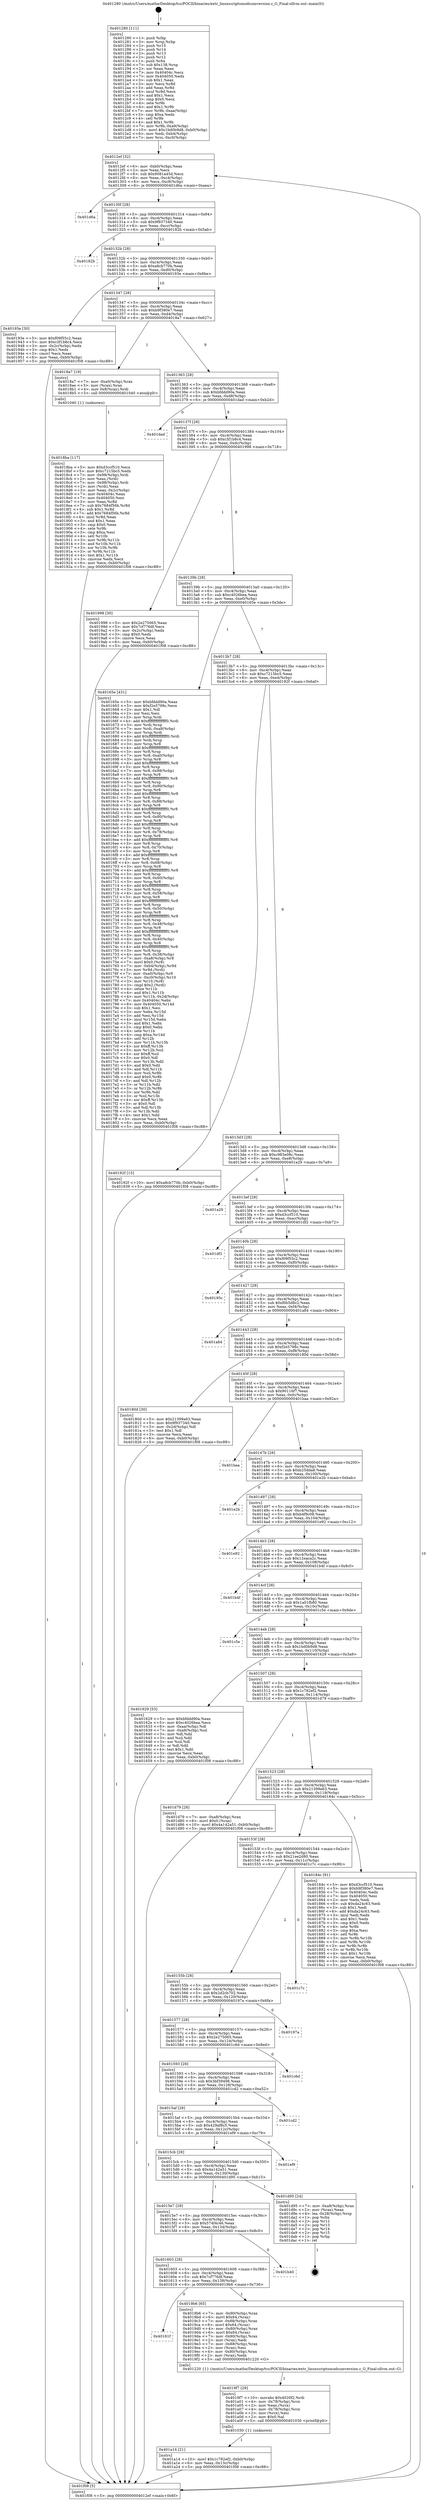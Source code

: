 digraph "0x401280" {
  label = "0x401280 (/mnt/c/Users/mathe/Desktop/tcc/POCII/binaries/extr_linuxscriptsmodsumversion.c_G_Final-ollvm.out::main(0))"
  labelloc = "t"
  node[shape=record]

  Entry [label="",width=0.3,height=0.3,shape=circle,fillcolor=black,style=filled]
  "0x4012ef" [label="{
     0x4012ef [32]\l
     | [instrs]\l
     &nbsp;&nbsp;0x4012ef \<+6\>: mov -0xb0(%rbp),%eax\l
     &nbsp;&nbsp;0x4012f5 \<+2\>: mov %eax,%ecx\l
     &nbsp;&nbsp;0x4012f7 \<+6\>: sub $0x9081a45d,%ecx\l
     &nbsp;&nbsp;0x4012fd \<+6\>: mov %eax,-0xc4(%rbp)\l
     &nbsp;&nbsp;0x401303 \<+6\>: mov %ecx,-0xc8(%rbp)\l
     &nbsp;&nbsp;0x401309 \<+6\>: je 0000000000401d6a \<main+0xaea\>\l
  }"]
  "0x401d6a" [label="{
     0x401d6a\l
  }", style=dashed]
  "0x40130f" [label="{
     0x40130f [28]\l
     | [instrs]\l
     &nbsp;&nbsp;0x40130f \<+5\>: jmp 0000000000401314 \<main+0x94\>\l
     &nbsp;&nbsp;0x401314 \<+6\>: mov -0xc4(%rbp),%eax\l
     &nbsp;&nbsp;0x40131a \<+5\>: sub $0x9f937340,%eax\l
     &nbsp;&nbsp;0x40131f \<+6\>: mov %eax,-0xcc(%rbp)\l
     &nbsp;&nbsp;0x401325 \<+6\>: je 000000000040182b \<main+0x5ab\>\l
  }"]
  Exit [label="",width=0.3,height=0.3,shape=circle,fillcolor=black,style=filled,peripheries=2]
  "0x40182b" [label="{
     0x40182b\l
  }", style=dashed]
  "0x40132b" [label="{
     0x40132b [28]\l
     | [instrs]\l
     &nbsp;&nbsp;0x40132b \<+5\>: jmp 0000000000401330 \<main+0xb0\>\l
     &nbsp;&nbsp;0x401330 \<+6\>: mov -0xc4(%rbp),%eax\l
     &nbsp;&nbsp;0x401336 \<+5\>: sub $0xa8cb770b,%eax\l
     &nbsp;&nbsp;0x40133b \<+6\>: mov %eax,-0xd0(%rbp)\l
     &nbsp;&nbsp;0x401341 \<+6\>: je 000000000040193e \<main+0x6be\>\l
  }"]
  "0x401a14" [label="{
     0x401a14 [21]\l
     | [instrs]\l
     &nbsp;&nbsp;0x401a14 \<+10\>: movl $0x1c782ef2,-0xb0(%rbp)\l
     &nbsp;&nbsp;0x401a1e \<+6\>: mov %eax,-0x13c(%rbp)\l
     &nbsp;&nbsp;0x401a24 \<+5\>: jmp 0000000000401f08 \<main+0xc88\>\l
  }"]
  "0x40193e" [label="{
     0x40193e [30]\l
     | [instrs]\l
     &nbsp;&nbsp;0x40193e \<+5\>: mov $0xf09f55c2,%eax\l
     &nbsp;&nbsp;0x401943 \<+5\>: mov $0xc3f1b8c4,%ecx\l
     &nbsp;&nbsp;0x401948 \<+3\>: mov -0x2c(%rbp),%edx\l
     &nbsp;&nbsp;0x40194b \<+3\>: cmp $0x1,%edx\l
     &nbsp;&nbsp;0x40194e \<+3\>: cmovl %ecx,%eax\l
     &nbsp;&nbsp;0x401951 \<+6\>: mov %eax,-0xb0(%rbp)\l
     &nbsp;&nbsp;0x401957 \<+5\>: jmp 0000000000401f08 \<main+0xc88\>\l
  }"]
  "0x401347" [label="{
     0x401347 [28]\l
     | [instrs]\l
     &nbsp;&nbsp;0x401347 \<+5\>: jmp 000000000040134c \<main+0xcc\>\l
     &nbsp;&nbsp;0x40134c \<+6\>: mov -0xc4(%rbp),%eax\l
     &nbsp;&nbsp;0x401352 \<+5\>: sub $0xb9f380e7,%eax\l
     &nbsp;&nbsp;0x401357 \<+6\>: mov %eax,-0xd4(%rbp)\l
     &nbsp;&nbsp;0x40135d \<+6\>: je 00000000004018a7 \<main+0x627\>\l
  }"]
  "0x4019f7" [label="{
     0x4019f7 [29]\l
     | [instrs]\l
     &nbsp;&nbsp;0x4019f7 \<+10\>: movabs $0x4020f2,%rdi\l
     &nbsp;&nbsp;0x401a01 \<+4\>: mov -0x78(%rbp),%rcx\l
     &nbsp;&nbsp;0x401a05 \<+2\>: mov %eax,(%rcx)\l
     &nbsp;&nbsp;0x401a07 \<+4\>: mov -0x78(%rbp),%rcx\l
     &nbsp;&nbsp;0x401a0b \<+2\>: mov (%rcx),%esi\l
     &nbsp;&nbsp;0x401a0d \<+2\>: mov $0x0,%al\l
     &nbsp;&nbsp;0x401a0f \<+5\>: call 0000000000401030 \<printf@plt\>\l
     | [calls]\l
     &nbsp;&nbsp;0x401030 \{1\} (unknown)\l
  }"]
  "0x4018a7" [label="{
     0x4018a7 [19]\l
     | [instrs]\l
     &nbsp;&nbsp;0x4018a7 \<+7\>: mov -0xa0(%rbp),%rax\l
     &nbsp;&nbsp;0x4018ae \<+3\>: mov (%rax),%rax\l
     &nbsp;&nbsp;0x4018b1 \<+4\>: mov 0x8(%rax),%rdi\l
     &nbsp;&nbsp;0x4018b5 \<+5\>: call 0000000000401040 \<atoi@plt\>\l
     | [calls]\l
     &nbsp;&nbsp;0x401040 \{1\} (unknown)\l
  }"]
  "0x401363" [label="{
     0x401363 [28]\l
     | [instrs]\l
     &nbsp;&nbsp;0x401363 \<+5\>: jmp 0000000000401368 \<main+0xe8\>\l
     &nbsp;&nbsp;0x401368 \<+6\>: mov -0xc4(%rbp),%eax\l
     &nbsp;&nbsp;0x40136e \<+5\>: sub $0xbfddd90a,%eax\l
     &nbsp;&nbsp;0x401373 \<+6\>: mov %eax,-0xd8(%rbp)\l
     &nbsp;&nbsp;0x401379 \<+6\>: je 0000000000401dad \<main+0xb2d\>\l
  }"]
  "0x40161f" [label="{
     0x40161f\l
  }", style=dashed]
  "0x401dad" [label="{
     0x401dad\l
  }", style=dashed]
  "0x40137f" [label="{
     0x40137f [28]\l
     | [instrs]\l
     &nbsp;&nbsp;0x40137f \<+5\>: jmp 0000000000401384 \<main+0x104\>\l
     &nbsp;&nbsp;0x401384 \<+6\>: mov -0xc4(%rbp),%eax\l
     &nbsp;&nbsp;0x40138a \<+5\>: sub $0xc3f1b8c4,%eax\l
     &nbsp;&nbsp;0x40138f \<+6\>: mov %eax,-0xdc(%rbp)\l
     &nbsp;&nbsp;0x401395 \<+6\>: je 0000000000401998 \<main+0x718\>\l
  }"]
  "0x4019b6" [label="{
     0x4019b6 [65]\l
     | [instrs]\l
     &nbsp;&nbsp;0x4019b6 \<+7\>: mov -0x90(%rbp),%rax\l
     &nbsp;&nbsp;0x4019bd \<+6\>: movl $0x64,(%rax)\l
     &nbsp;&nbsp;0x4019c3 \<+7\>: mov -0x88(%rbp),%rax\l
     &nbsp;&nbsp;0x4019ca \<+6\>: movl $0x64,(%rax)\l
     &nbsp;&nbsp;0x4019d0 \<+4\>: mov -0x80(%rbp),%rax\l
     &nbsp;&nbsp;0x4019d4 \<+6\>: movl $0x64,(%rax)\l
     &nbsp;&nbsp;0x4019da \<+7\>: mov -0x90(%rbp),%rax\l
     &nbsp;&nbsp;0x4019e1 \<+2\>: mov (%rax),%edi\l
     &nbsp;&nbsp;0x4019e3 \<+7\>: mov -0x88(%rbp),%rax\l
     &nbsp;&nbsp;0x4019ea \<+2\>: mov (%rax),%esi\l
     &nbsp;&nbsp;0x4019ec \<+4\>: mov -0x80(%rbp),%rax\l
     &nbsp;&nbsp;0x4019f0 \<+2\>: mov (%rax),%edx\l
     &nbsp;&nbsp;0x4019f2 \<+5\>: call 0000000000401220 \<G\>\l
     | [calls]\l
     &nbsp;&nbsp;0x401220 \{1\} (/mnt/c/Users/mathe/Desktop/tcc/POCII/binaries/extr_linuxscriptsmodsumversion.c_G_Final-ollvm.out::G)\l
  }"]
  "0x401998" [label="{
     0x401998 [30]\l
     | [instrs]\l
     &nbsp;&nbsp;0x401998 \<+5\>: mov $0x2e275065,%eax\l
     &nbsp;&nbsp;0x40199d \<+5\>: mov $0x7cf776df,%ecx\l
     &nbsp;&nbsp;0x4019a2 \<+3\>: mov -0x2c(%rbp),%edx\l
     &nbsp;&nbsp;0x4019a5 \<+3\>: cmp $0x0,%edx\l
     &nbsp;&nbsp;0x4019a8 \<+3\>: cmove %ecx,%eax\l
     &nbsp;&nbsp;0x4019ab \<+6\>: mov %eax,-0xb0(%rbp)\l
     &nbsp;&nbsp;0x4019b1 \<+5\>: jmp 0000000000401f08 \<main+0xc88\>\l
  }"]
  "0x40139b" [label="{
     0x40139b [28]\l
     | [instrs]\l
     &nbsp;&nbsp;0x40139b \<+5\>: jmp 00000000004013a0 \<main+0x120\>\l
     &nbsp;&nbsp;0x4013a0 \<+6\>: mov -0xc4(%rbp),%eax\l
     &nbsp;&nbsp;0x4013a6 \<+5\>: sub $0xc4026bea,%eax\l
     &nbsp;&nbsp;0x4013ab \<+6\>: mov %eax,-0xe0(%rbp)\l
     &nbsp;&nbsp;0x4013b1 \<+6\>: je 000000000040165e \<main+0x3de\>\l
  }"]
  "0x401603" [label="{
     0x401603 [28]\l
     | [instrs]\l
     &nbsp;&nbsp;0x401603 \<+5\>: jmp 0000000000401608 \<main+0x388\>\l
     &nbsp;&nbsp;0x401608 \<+6\>: mov -0xc4(%rbp),%eax\l
     &nbsp;&nbsp;0x40160e \<+5\>: sub $0x7cf776df,%eax\l
     &nbsp;&nbsp;0x401613 \<+6\>: mov %eax,-0x138(%rbp)\l
     &nbsp;&nbsp;0x401619 \<+6\>: je 00000000004019b6 \<main+0x736\>\l
  }"]
  "0x40165e" [label="{
     0x40165e [431]\l
     | [instrs]\l
     &nbsp;&nbsp;0x40165e \<+5\>: mov $0xbfddd90a,%eax\l
     &nbsp;&nbsp;0x401663 \<+5\>: mov $0xf2e5798c,%ecx\l
     &nbsp;&nbsp;0x401668 \<+2\>: mov $0x1,%dl\l
     &nbsp;&nbsp;0x40166a \<+2\>: xor %esi,%esi\l
     &nbsp;&nbsp;0x40166c \<+3\>: mov %rsp,%rdi\l
     &nbsp;&nbsp;0x40166f \<+4\>: add $0xfffffffffffffff0,%rdi\l
     &nbsp;&nbsp;0x401673 \<+3\>: mov %rdi,%rsp\l
     &nbsp;&nbsp;0x401676 \<+7\>: mov %rdi,-0xa8(%rbp)\l
     &nbsp;&nbsp;0x40167d \<+3\>: mov %rsp,%rdi\l
     &nbsp;&nbsp;0x401680 \<+4\>: add $0xfffffffffffffff0,%rdi\l
     &nbsp;&nbsp;0x401684 \<+3\>: mov %rdi,%rsp\l
     &nbsp;&nbsp;0x401687 \<+3\>: mov %rsp,%r8\l
     &nbsp;&nbsp;0x40168a \<+4\>: add $0xfffffffffffffff0,%r8\l
     &nbsp;&nbsp;0x40168e \<+3\>: mov %r8,%rsp\l
     &nbsp;&nbsp;0x401691 \<+7\>: mov %r8,-0xa0(%rbp)\l
     &nbsp;&nbsp;0x401698 \<+3\>: mov %rsp,%r8\l
     &nbsp;&nbsp;0x40169b \<+4\>: add $0xfffffffffffffff0,%r8\l
     &nbsp;&nbsp;0x40169f \<+3\>: mov %r8,%rsp\l
     &nbsp;&nbsp;0x4016a2 \<+7\>: mov %r8,-0x98(%rbp)\l
     &nbsp;&nbsp;0x4016a9 \<+3\>: mov %rsp,%r8\l
     &nbsp;&nbsp;0x4016ac \<+4\>: add $0xfffffffffffffff0,%r8\l
     &nbsp;&nbsp;0x4016b0 \<+3\>: mov %r8,%rsp\l
     &nbsp;&nbsp;0x4016b3 \<+7\>: mov %r8,-0x90(%rbp)\l
     &nbsp;&nbsp;0x4016ba \<+3\>: mov %rsp,%r8\l
     &nbsp;&nbsp;0x4016bd \<+4\>: add $0xfffffffffffffff0,%r8\l
     &nbsp;&nbsp;0x4016c1 \<+3\>: mov %r8,%rsp\l
     &nbsp;&nbsp;0x4016c4 \<+7\>: mov %r8,-0x88(%rbp)\l
     &nbsp;&nbsp;0x4016cb \<+3\>: mov %rsp,%r8\l
     &nbsp;&nbsp;0x4016ce \<+4\>: add $0xfffffffffffffff0,%r8\l
     &nbsp;&nbsp;0x4016d2 \<+3\>: mov %r8,%rsp\l
     &nbsp;&nbsp;0x4016d5 \<+4\>: mov %r8,-0x80(%rbp)\l
     &nbsp;&nbsp;0x4016d9 \<+3\>: mov %rsp,%r8\l
     &nbsp;&nbsp;0x4016dc \<+4\>: add $0xfffffffffffffff0,%r8\l
     &nbsp;&nbsp;0x4016e0 \<+3\>: mov %r8,%rsp\l
     &nbsp;&nbsp;0x4016e3 \<+4\>: mov %r8,-0x78(%rbp)\l
     &nbsp;&nbsp;0x4016e7 \<+3\>: mov %rsp,%r8\l
     &nbsp;&nbsp;0x4016ea \<+4\>: add $0xfffffffffffffff0,%r8\l
     &nbsp;&nbsp;0x4016ee \<+3\>: mov %r8,%rsp\l
     &nbsp;&nbsp;0x4016f1 \<+4\>: mov %r8,-0x70(%rbp)\l
     &nbsp;&nbsp;0x4016f5 \<+3\>: mov %rsp,%r8\l
     &nbsp;&nbsp;0x4016f8 \<+4\>: add $0xfffffffffffffff0,%r8\l
     &nbsp;&nbsp;0x4016fc \<+3\>: mov %r8,%rsp\l
     &nbsp;&nbsp;0x4016ff \<+4\>: mov %r8,-0x68(%rbp)\l
     &nbsp;&nbsp;0x401703 \<+3\>: mov %rsp,%r8\l
     &nbsp;&nbsp;0x401706 \<+4\>: add $0xfffffffffffffff0,%r8\l
     &nbsp;&nbsp;0x40170a \<+3\>: mov %r8,%rsp\l
     &nbsp;&nbsp;0x40170d \<+4\>: mov %r8,-0x60(%rbp)\l
     &nbsp;&nbsp;0x401711 \<+3\>: mov %rsp,%r8\l
     &nbsp;&nbsp;0x401714 \<+4\>: add $0xfffffffffffffff0,%r8\l
     &nbsp;&nbsp;0x401718 \<+3\>: mov %r8,%rsp\l
     &nbsp;&nbsp;0x40171b \<+4\>: mov %r8,-0x58(%rbp)\l
     &nbsp;&nbsp;0x40171f \<+3\>: mov %rsp,%r8\l
     &nbsp;&nbsp;0x401722 \<+4\>: add $0xfffffffffffffff0,%r8\l
     &nbsp;&nbsp;0x401726 \<+3\>: mov %r8,%rsp\l
     &nbsp;&nbsp;0x401729 \<+4\>: mov %r8,-0x50(%rbp)\l
     &nbsp;&nbsp;0x40172d \<+3\>: mov %rsp,%r8\l
     &nbsp;&nbsp;0x401730 \<+4\>: add $0xfffffffffffffff0,%r8\l
     &nbsp;&nbsp;0x401734 \<+3\>: mov %r8,%rsp\l
     &nbsp;&nbsp;0x401737 \<+4\>: mov %r8,-0x48(%rbp)\l
     &nbsp;&nbsp;0x40173b \<+3\>: mov %rsp,%r8\l
     &nbsp;&nbsp;0x40173e \<+4\>: add $0xfffffffffffffff0,%r8\l
     &nbsp;&nbsp;0x401742 \<+3\>: mov %r8,%rsp\l
     &nbsp;&nbsp;0x401745 \<+4\>: mov %r8,-0x40(%rbp)\l
     &nbsp;&nbsp;0x401749 \<+3\>: mov %rsp,%r8\l
     &nbsp;&nbsp;0x40174c \<+4\>: add $0xfffffffffffffff0,%r8\l
     &nbsp;&nbsp;0x401750 \<+3\>: mov %r8,%rsp\l
     &nbsp;&nbsp;0x401753 \<+4\>: mov %r8,-0x38(%rbp)\l
     &nbsp;&nbsp;0x401757 \<+7\>: mov -0xa8(%rbp),%r8\l
     &nbsp;&nbsp;0x40175e \<+7\>: movl $0x0,(%r8)\l
     &nbsp;&nbsp;0x401765 \<+7\>: mov -0xb4(%rbp),%r9d\l
     &nbsp;&nbsp;0x40176c \<+3\>: mov %r9d,(%rdi)\l
     &nbsp;&nbsp;0x40176f \<+7\>: mov -0xa0(%rbp),%r8\l
     &nbsp;&nbsp;0x401776 \<+7\>: mov -0xc0(%rbp),%r10\l
     &nbsp;&nbsp;0x40177d \<+3\>: mov %r10,(%r8)\l
     &nbsp;&nbsp;0x401780 \<+3\>: cmpl $0x2,(%rdi)\l
     &nbsp;&nbsp;0x401783 \<+4\>: setne %r11b\l
     &nbsp;&nbsp;0x401787 \<+4\>: and $0x1,%r11b\l
     &nbsp;&nbsp;0x40178b \<+4\>: mov %r11b,-0x2d(%rbp)\l
     &nbsp;&nbsp;0x40178f \<+7\>: mov 0x40404c,%ebx\l
     &nbsp;&nbsp;0x401796 \<+8\>: mov 0x404050,%r14d\l
     &nbsp;&nbsp;0x40179e \<+3\>: sub $0x1,%esi\l
     &nbsp;&nbsp;0x4017a1 \<+3\>: mov %ebx,%r15d\l
     &nbsp;&nbsp;0x4017a4 \<+3\>: add %esi,%r15d\l
     &nbsp;&nbsp;0x4017a7 \<+4\>: imul %r15d,%ebx\l
     &nbsp;&nbsp;0x4017ab \<+3\>: and $0x1,%ebx\l
     &nbsp;&nbsp;0x4017ae \<+3\>: cmp $0x0,%ebx\l
     &nbsp;&nbsp;0x4017b1 \<+4\>: sete %r11b\l
     &nbsp;&nbsp;0x4017b5 \<+4\>: cmp $0xa,%r14d\l
     &nbsp;&nbsp;0x4017b9 \<+4\>: setl %r12b\l
     &nbsp;&nbsp;0x4017bd \<+3\>: mov %r11b,%r13b\l
     &nbsp;&nbsp;0x4017c0 \<+4\>: xor $0xff,%r13b\l
     &nbsp;&nbsp;0x4017c4 \<+3\>: mov %r12b,%sil\l
     &nbsp;&nbsp;0x4017c7 \<+4\>: xor $0xff,%sil\l
     &nbsp;&nbsp;0x4017cb \<+3\>: xor $0x0,%dl\l
     &nbsp;&nbsp;0x4017ce \<+3\>: mov %r13b,%dil\l
     &nbsp;&nbsp;0x4017d1 \<+4\>: and $0x0,%dil\l
     &nbsp;&nbsp;0x4017d5 \<+3\>: and %dl,%r11b\l
     &nbsp;&nbsp;0x4017d8 \<+3\>: mov %sil,%r8b\l
     &nbsp;&nbsp;0x4017db \<+4\>: and $0x0,%r8b\l
     &nbsp;&nbsp;0x4017df \<+3\>: and %dl,%r12b\l
     &nbsp;&nbsp;0x4017e2 \<+3\>: or %r11b,%dil\l
     &nbsp;&nbsp;0x4017e5 \<+3\>: or %r12b,%r8b\l
     &nbsp;&nbsp;0x4017e8 \<+3\>: xor %r8b,%dil\l
     &nbsp;&nbsp;0x4017eb \<+3\>: or %sil,%r13b\l
     &nbsp;&nbsp;0x4017ee \<+4\>: xor $0xff,%r13b\l
     &nbsp;&nbsp;0x4017f2 \<+3\>: or $0x0,%dl\l
     &nbsp;&nbsp;0x4017f5 \<+3\>: and %dl,%r13b\l
     &nbsp;&nbsp;0x4017f8 \<+3\>: or %r13b,%dil\l
     &nbsp;&nbsp;0x4017fb \<+4\>: test $0x1,%dil\l
     &nbsp;&nbsp;0x4017ff \<+3\>: cmovne %ecx,%eax\l
     &nbsp;&nbsp;0x401802 \<+6\>: mov %eax,-0xb0(%rbp)\l
     &nbsp;&nbsp;0x401808 \<+5\>: jmp 0000000000401f08 \<main+0xc88\>\l
  }"]
  "0x4013b7" [label="{
     0x4013b7 [28]\l
     | [instrs]\l
     &nbsp;&nbsp;0x4013b7 \<+5\>: jmp 00000000004013bc \<main+0x13c\>\l
     &nbsp;&nbsp;0x4013bc \<+6\>: mov -0xc4(%rbp),%eax\l
     &nbsp;&nbsp;0x4013c2 \<+5\>: sub $0xc7215bc5,%eax\l
     &nbsp;&nbsp;0x4013c7 \<+6\>: mov %eax,-0xe4(%rbp)\l
     &nbsp;&nbsp;0x4013cd \<+6\>: je 000000000040192f \<main+0x6af\>\l
  }"]
  "0x401b40" [label="{
     0x401b40\l
  }", style=dashed]
  "0x40192f" [label="{
     0x40192f [15]\l
     | [instrs]\l
     &nbsp;&nbsp;0x40192f \<+10\>: movl $0xa8cb770b,-0xb0(%rbp)\l
     &nbsp;&nbsp;0x401939 \<+5\>: jmp 0000000000401f08 \<main+0xc88\>\l
  }"]
  "0x4013d3" [label="{
     0x4013d3 [28]\l
     | [instrs]\l
     &nbsp;&nbsp;0x4013d3 \<+5\>: jmp 00000000004013d8 \<main+0x158\>\l
     &nbsp;&nbsp;0x4013d8 \<+6\>: mov -0xc4(%rbp),%eax\l
     &nbsp;&nbsp;0x4013de \<+5\>: sub $0xc983e08c,%eax\l
     &nbsp;&nbsp;0x4013e3 \<+6\>: mov %eax,-0xe8(%rbp)\l
     &nbsp;&nbsp;0x4013e9 \<+6\>: je 0000000000401a29 \<main+0x7a9\>\l
  }"]
  "0x4015e7" [label="{
     0x4015e7 [28]\l
     | [instrs]\l
     &nbsp;&nbsp;0x4015e7 \<+5\>: jmp 00000000004015ec \<main+0x36c\>\l
     &nbsp;&nbsp;0x4015ec \<+6\>: mov -0xc4(%rbp),%eax\l
     &nbsp;&nbsp;0x4015f2 \<+5\>: sub $0x574f4c46,%eax\l
     &nbsp;&nbsp;0x4015f7 \<+6\>: mov %eax,-0x134(%rbp)\l
     &nbsp;&nbsp;0x4015fd \<+6\>: je 0000000000401b40 \<main+0x8c0\>\l
  }"]
  "0x401a29" [label="{
     0x401a29\l
  }", style=dashed]
  "0x4013ef" [label="{
     0x4013ef [28]\l
     | [instrs]\l
     &nbsp;&nbsp;0x4013ef \<+5\>: jmp 00000000004013f4 \<main+0x174\>\l
     &nbsp;&nbsp;0x4013f4 \<+6\>: mov -0xc4(%rbp),%eax\l
     &nbsp;&nbsp;0x4013fa \<+5\>: sub $0xd3ccf510,%eax\l
     &nbsp;&nbsp;0x4013ff \<+6\>: mov %eax,-0xec(%rbp)\l
     &nbsp;&nbsp;0x401405 \<+6\>: je 0000000000401df2 \<main+0xb72\>\l
  }"]
  "0x401d95" [label="{
     0x401d95 [24]\l
     | [instrs]\l
     &nbsp;&nbsp;0x401d95 \<+7\>: mov -0xa8(%rbp),%rax\l
     &nbsp;&nbsp;0x401d9c \<+2\>: mov (%rax),%eax\l
     &nbsp;&nbsp;0x401d9e \<+4\>: lea -0x28(%rbp),%rsp\l
     &nbsp;&nbsp;0x401da2 \<+1\>: pop %rbx\l
     &nbsp;&nbsp;0x401da3 \<+2\>: pop %r12\l
     &nbsp;&nbsp;0x401da5 \<+2\>: pop %r13\l
     &nbsp;&nbsp;0x401da7 \<+2\>: pop %r14\l
     &nbsp;&nbsp;0x401da9 \<+2\>: pop %r15\l
     &nbsp;&nbsp;0x401dab \<+1\>: pop %rbp\l
     &nbsp;&nbsp;0x401dac \<+1\>: ret\l
  }"]
  "0x401df2" [label="{
     0x401df2\l
  }", style=dashed]
  "0x40140b" [label="{
     0x40140b [28]\l
     | [instrs]\l
     &nbsp;&nbsp;0x40140b \<+5\>: jmp 0000000000401410 \<main+0x190\>\l
     &nbsp;&nbsp;0x401410 \<+6\>: mov -0xc4(%rbp),%eax\l
     &nbsp;&nbsp;0x401416 \<+5\>: sub $0xf09f55c2,%eax\l
     &nbsp;&nbsp;0x40141b \<+6\>: mov %eax,-0xf0(%rbp)\l
     &nbsp;&nbsp;0x401421 \<+6\>: je 000000000040195c \<main+0x6dc\>\l
  }"]
  "0x4015cb" [label="{
     0x4015cb [28]\l
     | [instrs]\l
     &nbsp;&nbsp;0x4015cb \<+5\>: jmp 00000000004015d0 \<main+0x350\>\l
     &nbsp;&nbsp;0x4015d0 \<+6\>: mov -0xc4(%rbp),%eax\l
     &nbsp;&nbsp;0x4015d6 \<+5\>: sub $0x4a142a51,%eax\l
     &nbsp;&nbsp;0x4015db \<+6\>: mov %eax,-0x130(%rbp)\l
     &nbsp;&nbsp;0x4015e1 \<+6\>: je 0000000000401d95 \<main+0xb15\>\l
  }"]
  "0x40195c" [label="{
     0x40195c\l
  }", style=dashed]
  "0x401427" [label="{
     0x401427 [28]\l
     | [instrs]\l
     &nbsp;&nbsp;0x401427 \<+5\>: jmp 000000000040142c \<main+0x1ac\>\l
     &nbsp;&nbsp;0x40142c \<+6\>: mov -0xc4(%rbp),%eax\l
     &nbsp;&nbsp;0x401432 \<+5\>: sub $0xf0b5d8c2,%eax\l
     &nbsp;&nbsp;0x401437 \<+6\>: mov %eax,-0xf4(%rbp)\l
     &nbsp;&nbsp;0x40143d \<+6\>: je 0000000000401a84 \<main+0x804\>\l
  }"]
  "0x401ef9" [label="{
     0x401ef9\l
  }", style=dashed]
  "0x401a84" [label="{
     0x401a84\l
  }", style=dashed]
  "0x401443" [label="{
     0x401443 [28]\l
     | [instrs]\l
     &nbsp;&nbsp;0x401443 \<+5\>: jmp 0000000000401448 \<main+0x1c8\>\l
     &nbsp;&nbsp;0x401448 \<+6\>: mov -0xc4(%rbp),%eax\l
     &nbsp;&nbsp;0x40144e \<+5\>: sub $0xf2e5798c,%eax\l
     &nbsp;&nbsp;0x401453 \<+6\>: mov %eax,-0xf8(%rbp)\l
     &nbsp;&nbsp;0x401459 \<+6\>: je 000000000040180d \<main+0x58d\>\l
  }"]
  "0x4015af" [label="{
     0x4015af [28]\l
     | [instrs]\l
     &nbsp;&nbsp;0x4015af \<+5\>: jmp 00000000004015b4 \<main+0x334\>\l
     &nbsp;&nbsp;0x4015b4 \<+6\>: mov -0xc4(%rbp),%eax\l
     &nbsp;&nbsp;0x4015ba \<+5\>: sub $0x429af8c5,%eax\l
     &nbsp;&nbsp;0x4015bf \<+6\>: mov %eax,-0x12c(%rbp)\l
     &nbsp;&nbsp;0x4015c5 \<+6\>: je 0000000000401ef9 \<main+0xc79\>\l
  }"]
  "0x40180d" [label="{
     0x40180d [30]\l
     | [instrs]\l
     &nbsp;&nbsp;0x40180d \<+5\>: mov $0x21399a63,%eax\l
     &nbsp;&nbsp;0x401812 \<+5\>: mov $0x9f937340,%ecx\l
     &nbsp;&nbsp;0x401817 \<+3\>: mov -0x2d(%rbp),%dl\l
     &nbsp;&nbsp;0x40181a \<+3\>: test $0x1,%dl\l
     &nbsp;&nbsp;0x40181d \<+3\>: cmovne %ecx,%eax\l
     &nbsp;&nbsp;0x401820 \<+6\>: mov %eax,-0xb0(%rbp)\l
     &nbsp;&nbsp;0x401826 \<+5\>: jmp 0000000000401f08 \<main+0xc88\>\l
  }"]
  "0x40145f" [label="{
     0x40145f [28]\l
     | [instrs]\l
     &nbsp;&nbsp;0x40145f \<+5\>: jmp 0000000000401464 \<main+0x1e4\>\l
     &nbsp;&nbsp;0x401464 \<+6\>: mov -0xc4(%rbp),%eax\l
     &nbsp;&nbsp;0x40146a \<+5\>: sub $0x90116f7,%eax\l
     &nbsp;&nbsp;0x40146f \<+6\>: mov %eax,-0xfc(%rbp)\l
     &nbsp;&nbsp;0x401475 \<+6\>: je 0000000000401baa \<main+0x92a\>\l
  }"]
  "0x401cd2" [label="{
     0x401cd2\l
  }", style=dashed]
  "0x401baa" [label="{
     0x401baa\l
  }", style=dashed]
  "0x40147b" [label="{
     0x40147b [28]\l
     | [instrs]\l
     &nbsp;&nbsp;0x40147b \<+5\>: jmp 0000000000401480 \<main+0x200\>\l
     &nbsp;&nbsp;0x401480 \<+6\>: mov -0xc4(%rbp),%eax\l
     &nbsp;&nbsp;0x401486 \<+5\>: sub $0xb25dda8,%eax\l
     &nbsp;&nbsp;0x40148b \<+6\>: mov %eax,-0x100(%rbp)\l
     &nbsp;&nbsp;0x401491 \<+6\>: je 0000000000401e2b \<main+0xbab\>\l
  }"]
  "0x401593" [label="{
     0x401593 [28]\l
     | [instrs]\l
     &nbsp;&nbsp;0x401593 \<+5\>: jmp 0000000000401598 \<main+0x318\>\l
     &nbsp;&nbsp;0x401598 \<+6\>: mov -0xc4(%rbp),%eax\l
     &nbsp;&nbsp;0x40159e \<+5\>: sub $0x3bf39498,%eax\l
     &nbsp;&nbsp;0x4015a3 \<+6\>: mov %eax,-0x128(%rbp)\l
     &nbsp;&nbsp;0x4015a9 \<+6\>: je 0000000000401cd2 \<main+0xa52\>\l
  }"]
  "0x401e2b" [label="{
     0x401e2b\l
  }", style=dashed]
  "0x401497" [label="{
     0x401497 [28]\l
     | [instrs]\l
     &nbsp;&nbsp;0x401497 \<+5\>: jmp 000000000040149c \<main+0x21c\>\l
     &nbsp;&nbsp;0x40149c \<+6\>: mov -0xc4(%rbp),%eax\l
     &nbsp;&nbsp;0x4014a2 \<+5\>: sub $0xb4f9c08,%eax\l
     &nbsp;&nbsp;0x4014a7 \<+6\>: mov %eax,-0x104(%rbp)\l
     &nbsp;&nbsp;0x4014ad \<+6\>: je 0000000000401e92 \<main+0xc12\>\l
  }"]
  "0x401c6d" [label="{
     0x401c6d\l
  }", style=dashed]
  "0x401e92" [label="{
     0x401e92\l
  }", style=dashed]
  "0x4014b3" [label="{
     0x4014b3 [28]\l
     | [instrs]\l
     &nbsp;&nbsp;0x4014b3 \<+5\>: jmp 00000000004014b8 \<main+0x238\>\l
     &nbsp;&nbsp;0x4014b8 \<+6\>: mov -0xc4(%rbp),%eax\l
     &nbsp;&nbsp;0x4014be \<+5\>: sub $0x12eaca2c,%eax\l
     &nbsp;&nbsp;0x4014c3 \<+6\>: mov %eax,-0x108(%rbp)\l
     &nbsp;&nbsp;0x4014c9 \<+6\>: je 0000000000401b4f \<main+0x8cf\>\l
  }"]
  "0x401577" [label="{
     0x401577 [28]\l
     | [instrs]\l
     &nbsp;&nbsp;0x401577 \<+5\>: jmp 000000000040157c \<main+0x2fc\>\l
     &nbsp;&nbsp;0x40157c \<+6\>: mov -0xc4(%rbp),%eax\l
     &nbsp;&nbsp;0x401582 \<+5\>: sub $0x2e275065,%eax\l
     &nbsp;&nbsp;0x401587 \<+6\>: mov %eax,-0x124(%rbp)\l
     &nbsp;&nbsp;0x40158d \<+6\>: je 0000000000401c6d \<main+0x9ed\>\l
  }"]
  "0x401b4f" [label="{
     0x401b4f\l
  }", style=dashed]
  "0x4014cf" [label="{
     0x4014cf [28]\l
     | [instrs]\l
     &nbsp;&nbsp;0x4014cf \<+5\>: jmp 00000000004014d4 \<main+0x254\>\l
     &nbsp;&nbsp;0x4014d4 \<+6\>: mov -0xc4(%rbp),%eax\l
     &nbsp;&nbsp;0x4014da \<+5\>: sub $0x1a01fb80,%eax\l
     &nbsp;&nbsp;0x4014df \<+6\>: mov %eax,-0x10c(%rbp)\l
     &nbsp;&nbsp;0x4014e5 \<+6\>: je 0000000000401c5e \<main+0x9de\>\l
  }"]
  "0x40197a" [label="{
     0x40197a\l
  }", style=dashed]
  "0x401c5e" [label="{
     0x401c5e\l
  }", style=dashed]
  "0x4014eb" [label="{
     0x4014eb [28]\l
     | [instrs]\l
     &nbsp;&nbsp;0x4014eb \<+5\>: jmp 00000000004014f0 \<main+0x270\>\l
     &nbsp;&nbsp;0x4014f0 \<+6\>: mov -0xc4(%rbp),%eax\l
     &nbsp;&nbsp;0x4014f6 \<+5\>: sub $0x1bd0b9d8,%eax\l
     &nbsp;&nbsp;0x4014fb \<+6\>: mov %eax,-0x110(%rbp)\l
     &nbsp;&nbsp;0x401501 \<+6\>: je 0000000000401629 \<main+0x3a9\>\l
  }"]
  "0x40155b" [label="{
     0x40155b [28]\l
     | [instrs]\l
     &nbsp;&nbsp;0x40155b \<+5\>: jmp 0000000000401560 \<main+0x2e0\>\l
     &nbsp;&nbsp;0x401560 \<+6\>: mov -0xc4(%rbp),%eax\l
     &nbsp;&nbsp;0x401566 \<+5\>: sub $0x2d2cb702,%eax\l
     &nbsp;&nbsp;0x40156b \<+6\>: mov %eax,-0x120(%rbp)\l
     &nbsp;&nbsp;0x401571 \<+6\>: je 000000000040197a \<main+0x6fa\>\l
  }"]
  "0x401629" [label="{
     0x401629 [53]\l
     | [instrs]\l
     &nbsp;&nbsp;0x401629 \<+5\>: mov $0xbfddd90a,%eax\l
     &nbsp;&nbsp;0x40162e \<+5\>: mov $0xc4026bea,%ecx\l
     &nbsp;&nbsp;0x401633 \<+6\>: mov -0xaa(%rbp),%dl\l
     &nbsp;&nbsp;0x401639 \<+7\>: mov -0xa9(%rbp),%sil\l
     &nbsp;&nbsp;0x401640 \<+3\>: mov %dl,%dil\l
     &nbsp;&nbsp;0x401643 \<+3\>: and %sil,%dil\l
     &nbsp;&nbsp;0x401646 \<+3\>: xor %sil,%dl\l
     &nbsp;&nbsp;0x401649 \<+3\>: or %dl,%dil\l
     &nbsp;&nbsp;0x40164c \<+4\>: test $0x1,%dil\l
     &nbsp;&nbsp;0x401650 \<+3\>: cmovne %ecx,%eax\l
     &nbsp;&nbsp;0x401653 \<+6\>: mov %eax,-0xb0(%rbp)\l
     &nbsp;&nbsp;0x401659 \<+5\>: jmp 0000000000401f08 \<main+0xc88\>\l
  }"]
  "0x401507" [label="{
     0x401507 [28]\l
     | [instrs]\l
     &nbsp;&nbsp;0x401507 \<+5\>: jmp 000000000040150c \<main+0x28c\>\l
     &nbsp;&nbsp;0x40150c \<+6\>: mov -0xc4(%rbp),%eax\l
     &nbsp;&nbsp;0x401512 \<+5\>: sub $0x1c782ef2,%eax\l
     &nbsp;&nbsp;0x401517 \<+6\>: mov %eax,-0x114(%rbp)\l
     &nbsp;&nbsp;0x40151d \<+6\>: je 0000000000401d79 \<main+0xaf9\>\l
  }"]
  "0x401f08" [label="{
     0x401f08 [5]\l
     | [instrs]\l
     &nbsp;&nbsp;0x401f08 \<+5\>: jmp 00000000004012ef \<main+0x6f\>\l
  }"]
  "0x401280" [label="{
     0x401280 [111]\l
     | [instrs]\l
     &nbsp;&nbsp;0x401280 \<+1\>: push %rbp\l
     &nbsp;&nbsp;0x401281 \<+3\>: mov %rsp,%rbp\l
     &nbsp;&nbsp;0x401284 \<+2\>: push %r15\l
     &nbsp;&nbsp;0x401286 \<+2\>: push %r14\l
     &nbsp;&nbsp;0x401288 \<+2\>: push %r13\l
     &nbsp;&nbsp;0x40128a \<+2\>: push %r12\l
     &nbsp;&nbsp;0x40128c \<+1\>: push %rbx\l
     &nbsp;&nbsp;0x40128d \<+7\>: sub $0x138,%rsp\l
     &nbsp;&nbsp;0x401294 \<+2\>: xor %eax,%eax\l
     &nbsp;&nbsp;0x401296 \<+7\>: mov 0x40404c,%ecx\l
     &nbsp;&nbsp;0x40129d \<+7\>: mov 0x404050,%edx\l
     &nbsp;&nbsp;0x4012a4 \<+3\>: sub $0x1,%eax\l
     &nbsp;&nbsp;0x4012a7 \<+3\>: mov %ecx,%r8d\l
     &nbsp;&nbsp;0x4012aa \<+3\>: add %eax,%r8d\l
     &nbsp;&nbsp;0x4012ad \<+4\>: imul %r8d,%ecx\l
     &nbsp;&nbsp;0x4012b1 \<+3\>: and $0x1,%ecx\l
     &nbsp;&nbsp;0x4012b4 \<+3\>: cmp $0x0,%ecx\l
     &nbsp;&nbsp;0x4012b7 \<+4\>: sete %r9b\l
     &nbsp;&nbsp;0x4012bb \<+4\>: and $0x1,%r9b\l
     &nbsp;&nbsp;0x4012bf \<+7\>: mov %r9b,-0xaa(%rbp)\l
     &nbsp;&nbsp;0x4012c6 \<+3\>: cmp $0xa,%edx\l
     &nbsp;&nbsp;0x4012c9 \<+4\>: setl %r9b\l
     &nbsp;&nbsp;0x4012cd \<+4\>: and $0x1,%r9b\l
     &nbsp;&nbsp;0x4012d1 \<+7\>: mov %r9b,-0xa9(%rbp)\l
     &nbsp;&nbsp;0x4012d8 \<+10\>: movl $0x1bd0b9d8,-0xb0(%rbp)\l
     &nbsp;&nbsp;0x4012e2 \<+6\>: mov %edi,-0xb4(%rbp)\l
     &nbsp;&nbsp;0x4012e8 \<+7\>: mov %rsi,-0xc0(%rbp)\l
  }"]
  "0x401c7c" [label="{
     0x401c7c\l
  }", style=dashed]
  "0x4018ba" [label="{
     0x4018ba [117]\l
     | [instrs]\l
     &nbsp;&nbsp;0x4018ba \<+5\>: mov $0xd3ccf510,%ecx\l
     &nbsp;&nbsp;0x4018bf \<+5\>: mov $0xc7215bc5,%edx\l
     &nbsp;&nbsp;0x4018c4 \<+7\>: mov -0x98(%rbp),%rdi\l
     &nbsp;&nbsp;0x4018cb \<+2\>: mov %eax,(%rdi)\l
     &nbsp;&nbsp;0x4018cd \<+7\>: mov -0x98(%rbp),%rdi\l
     &nbsp;&nbsp;0x4018d4 \<+2\>: mov (%rdi),%eax\l
     &nbsp;&nbsp;0x4018d6 \<+3\>: mov %eax,-0x2c(%rbp)\l
     &nbsp;&nbsp;0x4018d9 \<+7\>: mov 0x40404c,%eax\l
     &nbsp;&nbsp;0x4018e0 \<+7\>: mov 0x404050,%esi\l
     &nbsp;&nbsp;0x4018e7 \<+3\>: mov %eax,%r8d\l
     &nbsp;&nbsp;0x4018ea \<+7\>: sub $0x7684f56b,%r8d\l
     &nbsp;&nbsp;0x4018f1 \<+4\>: sub $0x1,%r8d\l
     &nbsp;&nbsp;0x4018f5 \<+7\>: add $0x7684f56b,%r8d\l
     &nbsp;&nbsp;0x4018fc \<+4\>: imul %r8d,%eax\l
     &nbsp;&nbsp;0x401900 \<+3\>: and $0x1,%eax\l
     &nbsp;&nbsp;0x401903 \<+3\>: cmp $0x0,%eax\l
     &nbsp;&nbsp;0x401906 \<+4\>: sete %r9b\l
     &nbsp;&nbsp;0x40190a \<+3\>: cmp $0xa,%esi\l
     &nbsp;&nbsp;0x40190d \<+4\>: setl %r10b\l
     &nbsp;&nbsp;0x401911 \<+3\>: mov %r9b,%r11b\l
     &nbsp;&nbsp;0x401914 \<+3\>: and %r10b,%r11b\l
     &nbsp;&nbsp;0x401917 \<+3\>: xor %r10b,%r9b\l
     &nbsp;&nbsp;0x40191a \<+3\>: or %r9b,%r11b\l
     &nbsp;&nbsp;0x40191d \<+4\>: test $0x1,%r11b\l
     &nbsp;&nbsp;0x401921 \<+3\>: cmovne %edx,%ecx\l
     &nbsp;&nbsp;0x401924 \<+6\>: mov %ecx,-0xb0(%rbp)\l
     &nbsp;&nbsp;0x40192a \<+5\>: jmp 0000000000401f08 \<main+0xc88\>\l
  }"]
  "0x401d79" [label="{
     0x401d79 [28]\l
     | [instrs]\l
     &nbsp;&nbsp;0x401d79 \<+7\>: mov -0xa8(%rbp),%rax\l
     &nbsp;&nbsp;0x401d80 \<+6\>: movl $0x0,(%rax)\l
     &nbsp;&nbsp;0x401d86 \<+10\>: movl $0x4a142a51,-0xb0(%rbp)\l
     &nbsp;&nbsp;0x401d90 \<+5\>: jmp 0000000000401f08 \<main+0xc88\>\l
  }"]
  "0x401523" [label="{
     0x401523 [28]\l
     | [instrs]\l
     &nbsp;&nbsp;0x401523 \<+5\>: jmp 0000000000401528 \<main+0x2a8\>\l
     &nbsp;&nbsp;0x401528 \<+6\>: mov -0xc4(%rbp),%eax\l
     &nbsp;&nbsp;0x40152e \<+5\>: sub $0x21399a63,%eax\l
     &nbsp;&nbsp;0x401533 \<+6\>: mov %eax,-0x118(%rbp)\l
     &nbsp;&nbsp;0x401539 \<+6\>: je 000000000040184c \<main+0x5cc\>\l
  }"]
  "0x40153f" [label="{
     0x40153f [28]\l
     | [instrs]\l
     &nbsp;&nbsp;0x40153f \<+5\>: jmp 0000000000401544 \<main+0x2c4\>\l
     &nbsp;&nbsp;0x401544 \<+6\>: mov -0xc4(%rbp),%eax\l
     &nbsp;&nbsp;0x40154a \<+5\>: sub $0x21ee2d80,%eax\l
     &nbsp;&nbsp;0x40154f \<+6\>: mov %eax,-0x11c(%rbp)\l
     &nbsp;&nbsp;0x401555 \<+6\>: je 0000000000401c7c \<main+0x9fc\>\l
  }"]
  "0x40184c" [label="{
     0x40184c [91]\l
     | [instrs]\l
     &nbsp;&nbsp;0x40184c \<+5\>: mov $0xd3ccf510,%eax\l
     &nbsp;&nbsp;0x401851 \<+5\>: mov $0xb9f380e7,%ecx\l
     &nbsp;&nbsp;0x401856 \<+7\>: mov 0x40404c,%edx\l
     &nbsp;&nbsp;0x40185d \<+7\>: mov 0x404050,%esi\l
     &nbsp;&nbsp;0x401864 \<+2\>: mov %edx,%edi\l
     &nbsp;&nbsp;0x401866 \<+6\>: sub $0xda24c63,%edi\l
     &nbsp;&nbsp;0x40186c \<+3\>: sub $0x1,%edi\l
     &nbsp;&nbsp;0x40186f \<+6\>: add $0xda24c63,%edi\l
     &nbsp;&nbsp;0x401875 \<+3\>: imul %edi,%edx\l
     &nbsp;&nbsp;0x401878 \<+3\>: and $0x1,%edx\l
     &nbsp;&nbsp;0x40187b \<+3\>: cmp $0x0,%edx\l
     &nbsp;&nbsp;0x40187e \<+4\>: sete %r8b\l
     &nbsp;&nbsp;0x401882 \<+3\>: cmp $0xa,%esi\l
     &nbsp;&nbsp;0x401885 \<+4\>: setl %r9b\l
     &nbsp;&nbsp;0x401889 \<+3\>: mov %r8b,%r10b\l
     &nbsp;&nbsp;0x40188c \<+3\>: and %r9b,%r10b\l
     &nbsp;&nbsp;0x40188f \<+3\>: xor %r9b,%r8b\l
     &nbsp;&nbsp;0x401892 \<+3\>: or %r8b,%r10b\l
     &nbsp;&nbsp;0x401895 \<+4\>: test $0x1,%r10b\l
     &nbsp;&nbsp;0x401899 \<+3\>: cmovne %ecx,%eax\l
     &nbsp;&nbsp;0x40189c \<+6\>: mov %eax,-0xb0(%rbp)\l
     &nbsp;&nbsp;0x4018a2 \<+5\>: jmp 0000000000401f08 \<main+0xc88\>\l
  }"]
  Entry -> "0x401280" [label=" 1"]
  "0x4012ef" -> "0x401d6a" [label=" 0"]
  "0x4012ef" -> "0x40130f" [label=" 11"]
  "0x401d95" -> Exit [label=" 1"]
  "0x40130f" -> "0x40182b" [label=" 0"]
  "0x40130f" -> "0x40132b" [label=" 11"]
  "0x401d79" -> "0x401f08" [label=" 1"]
  "0x40132b" -> "0x40193e" [label=" 1"]
  "0x40132b" -> "0x401347" [label=" 10"]
  "0x401a14" -> "0x401f08" [label=" 1"]
  "0x401347" -> "0x4018a7" [label=" 1"]
  "0x401347" -> "0x401363" [label=" 9"]
  "0x4019f7" -> "0x401a14" [label=" 1"]
  "0x401363" -> "0x401dad" [label=" 0"]
  "0x401363" -> "0x40137f" [label=" 9"]
  "0x4019b6" -> "0x4019f7" [label=" 1"]
  "0x40137f" -> "0x401998" [label=" 1"]
  "0x40137f" -> "0x40139b" [label=" 8"]
  "0x401603" -> "0x40161f" [label=" 0"]
  "0x40139b" -> "0x40165e" [label=" 1"]
  "0x40139b" -> "0x4013b7" [label=" 7"]
  "0x401603" -> "0x4019b6" [label=" 1"]
  "0x4013b7" -> "0x40192f" [label=" 1"]
  "0x4013b7" -> "0x4013d3" [label=" 6"]
  "0x4015e7" -> "0x401603" [label=" 1"]
  "0x4013d3" -> "0x401a29" [label=" 0"]
  "0x4013d3" -> "0x4013ef" [label=" 6"]
  "0x4015e7" -> "0x401b40" [label=" 0"]
  "0x4013ef" -> "0x401df2" [label=" 0"]
  "0x4013ef" -> "0x40140b" [label=" 6"]
  "0x4015cb" -> "0x4015e7" [label=" 1"]
  "0x40140b" -> "0x40195c" [label=" 0"]
  "0x40140b" -> "0x401427" [label=" 6"]
  "0x4015cb" -> "0x401d95" [label=" 1"]
  "0x401427" -> "0x401a84" [label=" 0"]
  "0x401427" -> "0x401443" [label=" 6"]
  "0x4015af" -> "0x4015cb" [label=" 2"]
  "0x401443" -> "0x40180d" [label=" 1"]
  "0x401443" -> "0x40145f" [label=" 5"]
  "0x4015af" -> "0x401ef9" [label=" 0"]
  "0x40145f" -> "0x401baa" [label=" 0"]
  "0x40145f" -> "0x40147b" [label=" 5"]
  "0x401593" -> "0x4015af" [label=" 2"]
  "0x40147b" -> "0x401e2b" [label=" 0"]
  "0x40147b" -> "0x401497" [label=" 5"]
  "0x401593" -> "0x401cd2" [label=" 0"]
  "0x401497" -> "0x401e92" [label=" 0"]
  "0x401497" -> "0x4014b3" [label=" 5"]
  "0x401577" -> "0x401593" [label=" 2"]
  "0x4014b3" -> "0x401b4f" [label=" 0"]
  "0x4014b3" -> "0x4014cf" [label=" 5"]
  "0x401577" -> "0x401c6d" [label=" 0"]
  "0x4014cf" -> "0x401c5e" [label=" 0"]
  "0x4014cf" -> "0x4014eb" [label=" 5"]
  "0x40155b" -> "0x401577" [label=" 2"]
  "0x4014eb" -> "0x401629" [label=" 1"]
  "0x4014eb" -> "0x401507" [label=" 4"]
  "0x401629" -> "0x401f08" [label=" 1"]
  "0x401280" -> "0x4012ef" [label=" 1"]
  "0x401f08" -> "0x4012ef" [label=" 10"]
  "0x40155b" -> "0x40197a" [label=" 0"]
  "0x40165e" -> "0x401f08" [label=" 1"]
  "0x40180d" -> "0x401f08" [label=" 1"]
  "0x40153f" -> "0x40155b" [label=" 2"]
  "0x401507" -> "0x401d79" [label=" 1"]
  "0x401507" -> "0x401523" [label=" 3"]
  "0x40153f" -> "0x401c7c" [label=" 0"]
  "0x401523" -> "0x40184c" [label=" 1"]
  "0x401523" -> "0x40153f" [label=" 2"]
  "0x40184c" -> "0x401f08" [label=" 1"]
  "0x4018a7" -> "0x4018ba" [label=" 1"]
  "0x4018ba" -> "0x401f08" [label=" 1"]
  "0x40192f" -> "0x401f08" [label=" 1"]
  "0x40193e" -> "0x401f08" [label=" 1"]
  "0x401998" -> "0x401f08" [label=" 1"]
}
